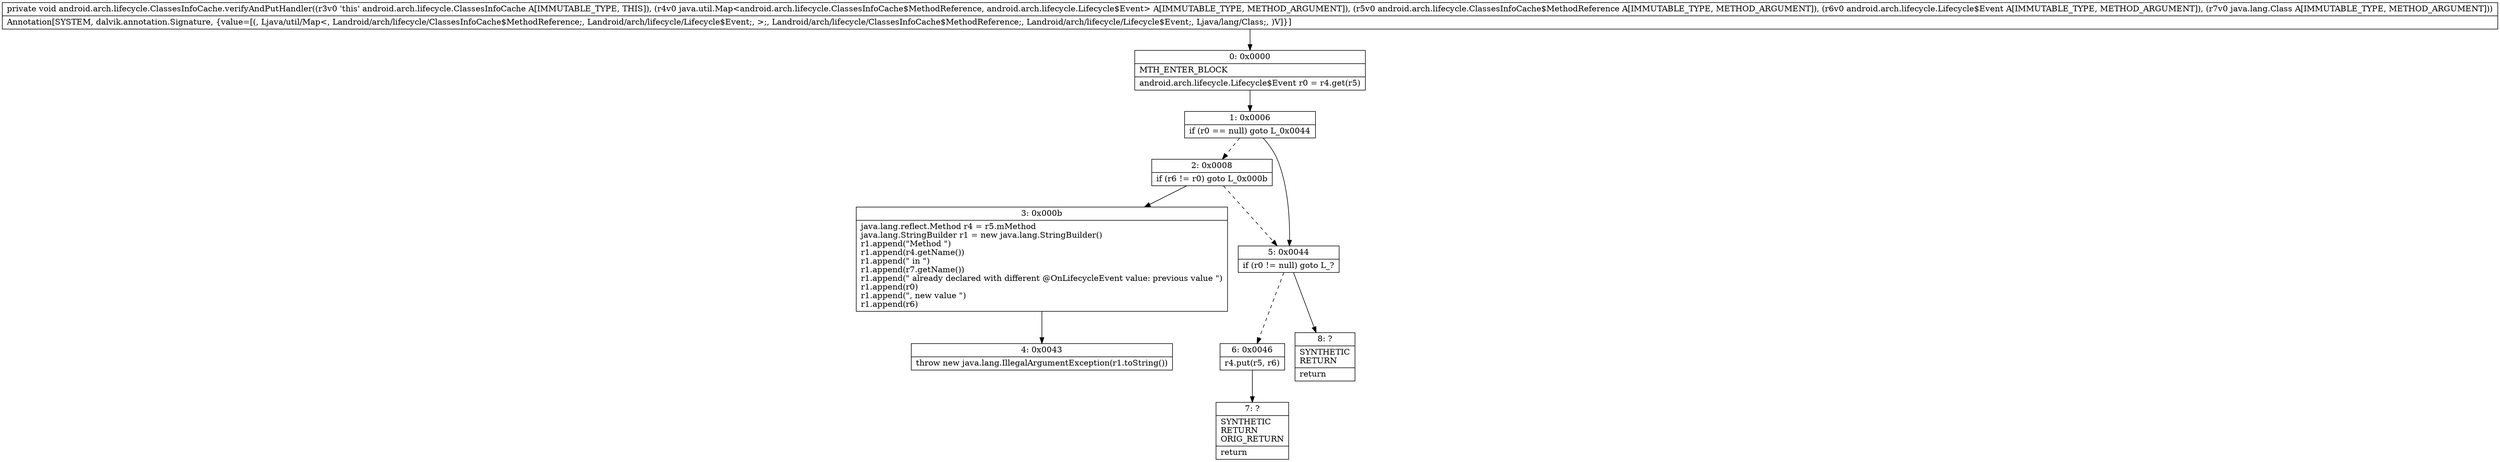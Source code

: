 digraph "CFG forandroid.arch.lifecycle.ClassesInfoCache.verifyAndPutHandler(Ljava\/util\/Map;Landroid\/arch\/lifecycle\/ClassesInfoCache$MethodReference;Landroid\/arch\/lifecycle\/Lifecycle$Event;Ljava\/lang\/Class;)V" {
Node_0 [shape=record,label="{0\:\ 0x0000|MTH_ENTER_BLOCK\l|android.arch.lifecycle.Lifecycle$Event r0 = r4.get(r5)\l}"];
Node_1 [shape=record,label="{1\:\ 0x0006|if (r0 == null) goto L_0x0044\l}"];
Node_2 [shape=record,label="{2\:\ 0x0008|if (r6 != r0) goto L_0x000b\l}"];
Node_3 [shape=record,label="{3\:\ 0x000b|java.lang.reflect.Method r4 = r5.mMethod\ljava.lang.StringBuilder r1 = new java.lang.StringBuilder()\lr1.append(\"Method \")\lr1.append(r4.getName())\lr1.append(\" in \")\lr1.append(r7.getName())\lr1.append(\" already declared with different @OnLifecycleEvent value: previous value \")\lr1.append(r0)\lr1.append(\", new value \")\lr1.append(r6)\l}"];
Node_4 [shape=record,label="{4\:\ 0x0043|throw new java.lang.IllegalArgumentException(r1.toString())\l}"];
Node_5 [shape=record,label="{5\:\ 0x0044|if (r0 != null) goto L_?\l}"];
Node_6 [shape=record,label="{6\:\ 0x0046|r4.put(r5, r6)\l}"];
Node_7 [shape=record,label="{7\:\ ?|SYNTHETIC\lRETURN\lORIG_RETURN\l|return\l}"];
Node_8 [shape=record,label="{8\:\ ?|SYNTHETIC\lRETURN\l|return\l}"];
MethodNode[shape=record,label="{private void android.arch.lifecycle.ClassesInfoCache.verifyAndPutHandler((r3v0 'this' android.arch.lifecycle.ClassesInfoCache A[IMMUTABLE_TYPE, THIS]), (r4v0 java.util.Map\<android.arch.lifecycle.ClassesInfoCache$MethodReference, android.arch.lifecycle.Lifecycle$Event\> A[IMMUTABLE_TYPE, METHOD_ARGUMENT]), (r5v0 android.arch.lifecycle.ClassesInfoCache$MethodReference A[IMMUTABLE_TYPE, METHOD_ARGUMENT]), (r6v0 android.arch.lifecycle.Lifecycle$Event A[IMMUTABLE_TYPE, METHOD_ARGUMENT]), (r7v0 java.lang.Class A[IMMUTABLE_TYPE, METHOD_ARGUMENT]))  | Annotation[SYSTEM, dalvik.annotation.Signature, \{value=[(, Ljava\/util\/Map\<, Landroid\/arch\/lifecycle\/ClassesInfoCache$MethodReference;, Landroid\/arch\/lifecycle\/Lifecycle$Event;, \>;, Landroid\/arch\/lifecycle\/ClassesInfoCache$MethodReference;, Landroid\/arch\/lifecycle\/Lifecycle$Event;, Ljava\/lang\/Class;, )V]\}]\l}"];
MethodNode -> Node_0;
Node_0 -> Node_1;
Node_1 -> Node_2[style=dashed];
Node_1 -> Node_5;
Node_2 -> Node_3;
Node_2 -> Node_5[style=dashed];
Node_3 -> Node_4;
Node_5 -> Node_6[style=dashed];
Node_5 -> Node_8;
Node_6 -> Node_7;
}

